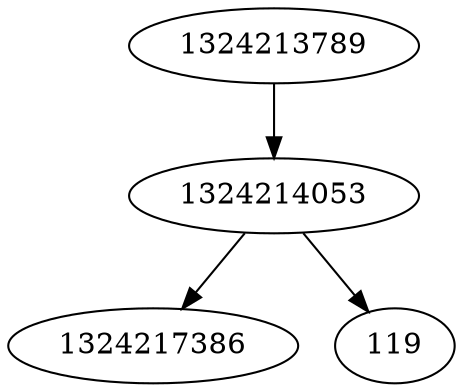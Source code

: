 strict digraph  {
1324217386;
1324214053;
1324213789;
119;
1324214053 -> 119;
1324214053 -> 1324217386;
1324213789 -> 1324214053;
}
